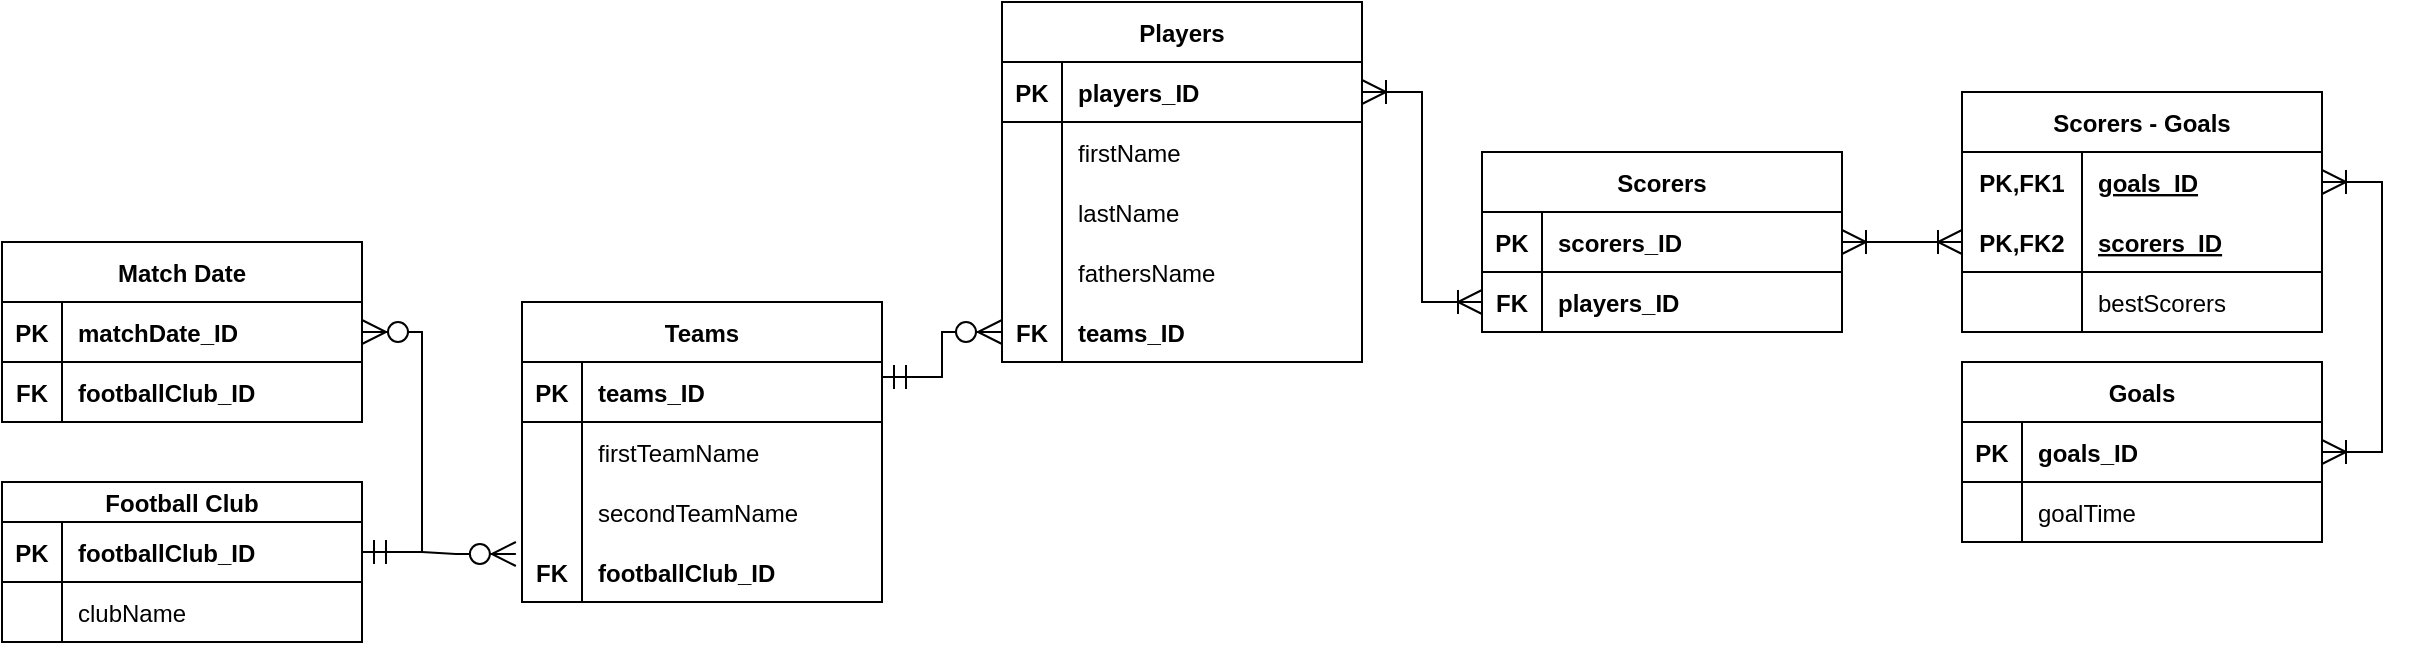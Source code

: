 <mxfile version="20.6.0" type="github"><diagram id="EV6hsyxgSp7tUMerXmTY" name="Страница 1"><mxGraphModel dx="2723" dy="1051" grid="1" gridSize="10" guides="1" tooltips="1" connect="1" arrows="1" fold="1" page="1" pageScale="1" pageWidth="827" pageHeight="1169" math="0" shadow="0"><root><mxCell id="0"/><mxCell id="1" parent="0"/><mxCell id="KYrcupEE929j8TbZMAt7-2" value="Football Club" style="shape=table;startSize=20;container=1;collapsible=1;childLayout=tableLayout;fixedRows=1;rowLines=0;fontStyle=1;align=center;resizeLast=1;" vertex="1" parent="1"><mxGeometry x="-780" y="260" width="180" height="80" as="geometry"/></mxCell><mxCell id="KYrcupEE929j8TbZMAt7-3" value="" style="shape=tableRow;horizontal=0;startSize=0;swimlaneHead=0;swimlaneBody=0;fillColor=none;collapsible=0;dropTarget=0;points=[[0,0.5],[1,0.5]];portConstraint=eastwest;top=0;left=0;right=0;bottom=1;" vertex="1" parent="KYrcupEE929j8TbZMAt7-2"><mxGeometry y="20" width="180" height="30" as="geometry"/></mxCell><mxCell id="KYrcupEE929j8TbZMAt7-4" value="PK" style="shape=partialRectangle;connectable=0;fillColor=none;top=0;left=0;bottom=0;right=0;fontStyle=1;overflow=hidden;" vertex="1" parent="KYrcupEE929j8TbZMAt7-3"><mxGeometry width="30" height="30" as="geometry"><mxRectangle width="30" height="30" as="alternateBounds"/></mxGeometry></mxCell><mxCell id="KYrcupEE929j8TbZMAt7-5" value="footballClub_ID" style="shape=partialRectangle;connectable=0;fillColor=none;top=0;left=0;bottom=0;right=0;align=left;spacingLeft=6;fontStyle=1;overflow=hidden;" vertex="1" parent="KYrcupEE929j8TbZMAt7-3"><mxGeometry x="30" width="150" height="30" as="geometry"><mxRectangle width="150" height="30" as="alternateBounds"/></mxGeometry></mxCell><mxCell id="KYrcupEE929j8TbZMAt7-6" value="" style="shape=tableRow;horizontal=0;startSize=0;swimlaneHead=0;swimlaneBody=0;fillColor=none;collapsible=0;dropTarget=0;points=[[0,0.5],[1,0.5]];portConstraint=eastwest;top=0;left=0;right=0;bottom=0;" vertex="1" parent="KYrcupEE929j8TbZMAt7-2"><mxGeometry y="50" width="180" height="30" as="geometry"/></mxCell><mxCell id="KYrcupEE929j8TbZMAt7-7" value="" style="shape=partialRectangle;connectable=0;fillColor=none;top=0;left=0;bottom=0;right=0;editable=1;overflow=hidden;" vertex="1" parent="KYrcupEE929j8TbZMAt7-6"><mxGeometry width="30" height="30" as="geometry"><mxRectangle width="30" height="30" as="alternateBounds"/></mxGeometry></mxCell><mxCell id="KYrcupEE929j8TbZMAt7-8" value="clubName" style="shape=partialRectangle;connectable=0;fillColor=none;top=0;left=0;bottom=0;right=0;align=left;spacingLeft=6;overflow=hidden;" vertex="1" parent="KYrcupEE929j8TbZMAt7-6"><mxGeometry x="30" width="150" height="30" as="geometry"><mxRectangle width="150" height="30" as="alternateBounds"/></mxGeometry></mxCell><mxCell id="KYrcupEE929j8TbZMAt7-15" value="Players" style="shape=table;startSize=30;container=1;collapsible=1;childLayout=tableLayout;fixedRows=1;rowLines=0;fontStyle=1;align=center;resizeLast=1;" vertex="1" parent="1"><mxGeometry x="-280" y="20" width="180" height="180" as="geometry"/></mxCell><mxCell id="KYrcupEE929j8TbZMAt7-16" value="" style="shape=tableRow;horizontal=0;startSize=0;swimlaneHead=0;swimlaneBody=0;fillColor=none;collapsible=0;dropTarget=0;points=[[0,0.5],[1,0.5]];portConstraint=eastwest;top=0;left=0;right=0;bottom=1;" vertex="1" parent="KYrcupEE929j8TbZMAt7-15"><mxGeometry y="30" width="180" height="30" as="geometry"/></mxCell><mxCell id="KYrcupEE929j8TbZMAt7-17" value="PK" style="shape=partialRectangle;connectable=0;fillColor=none;top=0;left=0;bottom=0;right=0;fontStyle=1;overflow=hidden;" vertex="1" parent="KYrcupEE929j8TbZMAt7-16"><mxGeometry width="30" height="30" as="geometry"><mxRectangle width="30" height="30" as="alternateBounds"/></mxGeometry></mxCell><mxCell id="KYrcupEE929j8TbZMAt7-18" value="players_ID" style="shape=partialRectangle;connectable=0;fillColor=none;top=0;left=0;bottom=0;right=0;align=left;spacingLeft=6;fontStyle=1;overflow=hidden;" vertex="1" parent="KYrcupEE929j8TbZMAt7-16"><mxGeometry x="30" width="150" height="30" as="geometry"><mxRectangle width="150" height="30" as="alternateBounds"/></mxGeometry></mxCell><mxCell id="KYrcupEE929j8TbZMAt7-19" value="" style="shape=tableRow;horizontal=0;startSize=0;swimlaneHead=0;swimlaneBody=0;fillColor=none;collapsible=0;dropTarget=0;points=[[0,0.5],[1,0.5]];portConstraint=eastwest;top=0;left=0;right=0;bottom=0;" vertex="1" parent="KYrcupEE929j8TbZMAt7-15"><mxGeometry y="60" width="180" height="30" as="geometry"/></mxCell><mxCell id="KYrcupEE929j8TbZMAt7-20" value="" style="shape=partialRectangle;connectable=0;fillColor=none;top=0;left=0;bottom=0;right=0;editable=1;overflow=hidden;" vertex="1" parent="KYrcupEE929j8TbZMAt7-19"><mxGeometry width="30" height="30" as="geometry"><mxRectangle width="30" height="30" as="alternateBounds"/></mxGeometry></mxCell><mxCell id="KYrcupEE929j8TbZMAt7-21" value="firstName" style="shape=partialRectangle;connectable=0;fillColor=none;top=0;left=0;bottom=0;right=0;align=left;spacingLeft=6;overflow=hidden;" vertex="1" parent="KYrcupEE929j8TbZMAt7-19"><mxGeometry x="30" width="150" height="30" as="geometry"><mxRectangle width="150" height="30" as="alternateBounds"/></mxGeometry></mxCell><mxCell id="KYrcupEE929j8TbZMAt7-22" value="" style="shape=tableRow;horizontal=0;startSize=0;swimlaneHead=0;swimlaneBody=0;fillColor=none;collapsible=0;dropTarget=0;points=[[0,0.5],[1,0.5]];portConstraint=eastwest;top=0;left=0;right=0;bottom=0;" vertex="1" parent="KYrcupEE929j8TbZMAt7-15"><mxGeometry y="90" width="180" height="30" as="geometry"/></mxCell><mxCell id="KYrcupEE929j8TbZMAt7-23" value="" style="shape=partialRectangle;connectable=0;fillColor=none;top=0;left=0;bottom=0;right=0;editable=1;overflow=hidden;" vertex="1" parent="KYrcupEE929j8TbZMAt7-22"><mxGeometry width="30" height="30" as="geometry"><mxRectangle width="30" height="30" as="alternateBounds"/></mxGeometry></mxCell><mxCell id="KYrcupEE929j8TbZMAt7-24" value="lastName" style="shape=partialRectangle;connectable=0;fillColor=none;top=0;left=0;bottom=0;right=0;align=left;spacingLeft=6;overflow=hidden;" vertex="1" parent="KYrcupEE929j8TbZMAt7-22"><mxGeometry x="30" width="150" height="30" as="geometry"><mxRectangle width="150" height="30" as="alternateBounds"/></mxGeometry></mxCell><mxCell id="KYrcupEE929j8TbZMAt7-25" value="" style="shape=tableRow;horizontal=0;startSize=0;swimlaneHead=0;swimlaneBody=0;fillColor=none;collapsible=0;dropTarget=0;points=[[0,0.5],[1,0.5]];portConstraint=eastwest;top=0;left=0;right=0;bottom=0;" vertex="1" parent="KYrcupEE929j8TbZMAt7-15"><mxGeometry y="120" width="180" height="30" as="geometry"/></mxCell><mxCell id="KYrcupEE929j8TbZMAt7-26" value="" style="shape=partialRectangle;connectable=0;fillColor=none;top=0;left=0;bottom=0;right=0;editable=1;overflow=hidden;" vertex="1" parent="KYrcupEE929j8TbZMAt7-25"><mxGeometry width="30" height="30" as="geometry"><mxRectangle width="30" height="30" as="alternateBounds"/></mxGeometry></mxCell><mxCell id="KYrcupEE929j8TbZMAt7-27" value="fathersName" style="shape=partialRectangle;connectable=0;fillColor=none;top=0;left=0;bottom=0;right=0;align=left;spacingLeft=6;overflow=hidden;" vertex="1" parent="KYrcupEE929j8TbZMAt7-25"><mxGeometry x="30" width="150" height="30" as="geometry"><mxRectangle width="150" height="30" as="alternateBounds"/></mxGeometry></mxCell><mxCell id="KYrcupEE929j8TbZMAt7-80" value="" style="shape=tableRow;horizontal=0;startSize=0;swimlaneHead=0;swimlaneBody=0;fillColor=none;collapsible=0;dropTarget=0;points=[[0,0.5],[1,0.5]];portConstraint=eastwest;top=0;left=0;right=0;bottom=0;" vertex="1" parent="KYrcupEE929j8TbZMAt7-15"><mxGeometry y="150" width="180" height="30" as="geometry"/></mxCell><mxCell id="KYrcupEE929j8TbZMAt7-81" value="FK" style="shape=partialRectangle;connectable=0;fillColor=none;top=0;left=0;bottom=0;right=0;editable=1;overflow=hidden;fontStyle=1" vertex="1" parent="KYrcupEE929j8TbZMAt7-80"><mxGeometry width="30" height="30" as="geometry"><mxRectangle width="30" height="30" as="alternateBounds"/></mxGeometry></mxCell><mxCell id="KYrcupEE929j8TbZMAt7-82" value="teams_ID" style="shape=partialRectangle;connectable=0;fillColor=none;top=0;left=0;bottom=0;right=0;align=left;spacingLeft=6;overflow=hidden;fontStyle=1" vertex="1" parent="KYrcupEE929j8TbZMAt7-80"><mxGeometry x="30" width="150" height="30" as="geometry"><mxRectangle width="150" height="30" as="alternateBounds"/></mxGeometry></mxCell><mxCell id="KYrcupEE929j8TbZMAt7-28" value="Teams" style="shape=table;startSize=30;container=1;collapsible=1;childLayout=tableLayout;fixedRows=1;rowLines=0;fontStyle=1;align=center;resizeLast=1;" vertex="1" parent="1"><mxGeometry x="-520" y="170" width="180" height="150" as="geometry"/></mxCell><mxCell id="KYrcupEE929j8TbZMAt7-29" value="" style="shape=tableRow;horizontal=0;startSize=0;swimlaneHead=0;swimlaneBody=0;fillColor=none;collapsible=0;dropTarget=0;points=[[0,0.5],[1,0.5]];portConstraint=eastwest;top=0;left=0;right=0;bottom=1;" vertex="1" parent="KYrcupEE929j8TbZMAt7-28"><mxGeometry y="30" width="180" height="30" as="geometry"/></mxCell><mxCell id="KYrcupEE929j8TbZMAt7-30" value="PK" style="shape=partialRectangle;connectable=0;fillColor=none;top=0;left=0;bottom=0;right=0;fontStyle=1;overflow=hidden;" vertex="1" parent="KYrcupEE929j8TbZMAt7-29"><mxGeometry width="30" height="30" as="geometry"><mxRectangle width="30" height="30" as="alternateBounds"/></mxGeometry></mxCell><mxCell id="KYrcupEE929j8TbZMAt7-31" value="teams_ID" style="shape=partialRectangle;connectable=0;fillColor=none;top=0;left=0;bottom=0;right=0;align=left;spacingLeft=6;fontStyle=1;overflow=hidden;" vertex="1" parent="KYrcupEE929j8TbZMAt7-29"><mxGeometry x="30" width="150" height="30" as="geometry"><mxRectangle width="150" height="30" as="alternateBounds"/></mxGeometry></mxCell><mxCell id="KYrcupEE929j8TbZMAt7-32" value="" style="shape=tableRow;horizontal=0;startSize=0;swimlaneHead=0;swimlaneBody=0;fillColor=none;collapsible=0;dropTarget=0;points=[[0,0.5],[1,0.5]];portConstraint=eastwest;top=0;left=0;right=0;bottom=0;" vertex="1" parent="KYrcupEE929j8TbZMAt7-28"><mxGeometry y="60" width="180" height="30" as="geometry"/></mxCell><mxCell id="KYrcupEE929j8TbZMAt7-33" value="" style="shape=partialRectangle;connectable=0;fillColor=none;top=0;left=0;bottom=0;right=0;editable=1;overflow=hidden;" vertex="1" parent="KYrcupEE929j8TbZMAt7-32"><mxGeometry width="30" height="30" as="geometry"><mxRectangle width="30" height="30" as="alternateBounds"/></mxGeometry></mxCell><mxCell id="KYrcupEE929j8TbZMAt7-34" value="firstTeamName" style="shape=partialRectangle;connectable=0;fillColor=none;top=0;left=0;bottom=0;right=0;align=left;spacingLeft=6;overflow=hidden;" vertex="1" parent="KYrcupEE929j8TbZMAt7-32"><mxGeometry x="30" width="150" height="30" as="geometry"><mxRectangle width="150" height="30" as="alternateBounds"/></mxGeometry></mxCell><mxCell id="KYrcupEE929j8TbZMAt7-35" value="" style="shape=tableRow;horizontal=0;startSize=0;swimlaneHead=0;swimlaneBody=0;fillColor=none;collapsible=0;dropTarget=0;points=[[0,0.5],[1,0.5]];portConstraint=eastwest;top=0;left=0;right=0;bottom=0;" vertex="1" parent="KYrcupEE929j8TbZMAt7-28"><mxGeometry y="90" width="180" height="30" as="geometry"/></mxCell><mxCell id="KYrcupEE929j8TbZMAt7-36" value="" style="shape=partialRectangle;connectable=0;fillColor=none;top=0;left=0;bottom=0;right=0;editable=1;overflow=hidden;" vertex="1" parent="KYrcupEE929j8TbZMAt7-35"><mxGeometry width="30" height="30" as="geometry"><mxRectangle width="30" height="30" as="alternateBounds"/></mxGeometry></mxCell><mxCell id="KYrcupEE929j8TbZMAt7-37" value="secondTeamName" style="shape=partialRectangle;connectable=0;fillColor=none;top=0;left=0;bottom=0;right=0;align=left;spacingLeft=6;overflow=hidden;" vertex="1" parent="KYrcupEE929j8TbZMAt7-35"><mxGeometry x="30" width="150" height="30" as="geometry"><mxRectangle width="150" height="30" as="alternateBounds"/></mxGeometry></mxCell><mxCell id="KYrcupEE929j8TbZMAt7-108" value="" style="shape=tableRow;horizontal=0;startSize=0;swimlaneHead=0;swimlaneBody=0;fillColor=none;collapsible=0;dropTarget=0;points=[[0,0.5],[1,0.5]];portConstraint=eastwest;top=0;left=0;right=0;bottom=0;" vertex="1" parent="KYrcupEE929j8TbZMAt7-28"><mxGeometry y="120" width="180" height="30" as="geometry"/></mxCell><mxCell id="KYrcupEE929j8TbZMAt7-109" value="FK" style="shape=partialRectangle;connectable=0;fillColor=none;top=0;left=0;bottom=0;right=0;editable=1;overflow=hidden;fontStyle=1" vertex="1" parent="KYrcupEE929j8TbZMAt7-108"><mxGeometry width="30" height="30" as="geometry"><mxRectangle width="30" height="30" as="alternateBounds"/></mxGeometry></mxCell><mxCell id="KYrcupEE929j8TbZMAt7-110" value="footballClub_ID" style="shape=partialRectangle;connectable=0;fillColor=none;top=0;left=0;bottom=0;right=0;align=left;spacingLeft=6;overflow=hidden;fontStyle=1" vertex="1" parent="KYrcupEE929j8TbZMAt7-108"><mxGeometry x="30" width="150" height="30" as="geometry"><mxRectangle width="150" height="30" as="alternateBounds"/></mxGeometry></mxCell><mxCell id="KYrcupEE929j8TbZMAt7-41" value="Goals" style="shape=table;startSize=30;container=1;collapsible=1;childLayout=tableLayout;fixedRows=1;rowLines=0;fontStyle=1;align=center;resizeLast=1;" vertex="1" parent="1"><mxGeometry x="200" y="200" width="180" height="90" as="geometry"/></mxCell><mxCell id="KYrcupEE929j8TbZMAt7-42" value="" style="shape=tableRow;horizontal=0;startSize=0;swimlaneHead=0;swimlaneBody=0;fillColor=none;collapsible=0;dropTarget=0;points=[[0,0.5],[1,0.5]];portConstraint=eastwest;top=0;left=0;right=0;bottom=1;" vertex="1" parent="KYrcupEE929j8TbZMAt7-41"><mxGeometry y="30" width="180" height="30" as="geometry"/></mxCell><mxCell id="KYrcupEE929j8TbZMAt7-43" value="PK" style="shape=partialRectangle;connectable=0;fillColor=none;top=0;left=0;bottom=0;right=0;fontStyle=1;overflow=hidden;" vertex="1" parent="KYrcupEE929j8TbZMAt7-42"><mxGeometry width="30" height="30" as="geometry"><mxRectangle width="30" height="30" as="alternateBounds"/></mxGeometry></mxCell><mxCell id="KYrcupEE929j8TbZMAt7-44" value="goals_ID" style="shape=partialRectangle;connectable=0;fillColor=none;top=0;left=0;bottom=0;right=0;align=left;spacingLeft=6;fontStyle=1;overflow=hidden;" vertex="1" parent="KYrcupEE929j8TbZMAt7-42"><mxGeometry x="30" width="150" height="30" as="geometry"><mxRectangle width="150" height="30" as="alternateBounds"/></mxGeometry></mxCell><mxCell id="KYrcupEE929j8TbZMAt7-45" value="" style="shape=tableRow;horizontal=0;startSize=0;swimlaneHead=0;swimlaneBody=0;fillColor=none;collapsible=0;dropTarget=0;points=[[0,0.5],[1,0.5]];portConstraint=eastwest;top=0;left=0;right=0;bottom=0;" vertex="1" parent="KYrcupEE929j8TbZMAt7-41"><mxGeometry y="60" width="180" height="30" as="geometry"/></mxCell><mxCell id="KYrcupEE929j8TbZMAt7-46" value="" style="shape=partialRectangle;connectable=0;fillColor=none;top=0;left=0;bottom=0;right=0;editable=1;overflow=hidden;" vertex="1" parent="KYrcupEE929j8TbZMAt7-45"><mxGeometry width="30" height="30" as="geometry"><mxRectangle width="30" height="30" as="alternateBounds"/></mxGeometry></mxCell><mxCell id="KYrcupEE929j8TbZMAt7-47" value="goalTime" style="shape=partialRectangle;connectable=0;fillColor=none;top=0;left=0;bottom=0;right=0;align=left;spacingLeft=6;overflow=hidden;" vertex="1" parent="KYrcupEE929j8TbZMAt7-45"><mxGeometry x="30" width="150" height="30" as="geometry"><mxRectangle width="150" height="30" as="alternateBounds"/></mxGeometry></mxCell><mxCell id="KYrcupEE929j8TbZMAt7-54" value="Match Date" style="shape=table;startSize=30;container=1;collapsible=1;childLayout=tableLayout;fixedRows=1;rowLines=0;fontStyle=1;align=center;resizeLast=1;" vertex="1" parent="1"><mxGeometry x="-780" y="140" width="180" height="90" as="geometry"/></mxCell><mxCell id="KYrcupEE929j8TbZMAt7-55" value="" style="shape=tableRow;horizontal=0;startSize=0;swimlaneHead=0;swimlaneBody=0;fillColor=none;collapsible=0;dropTarget=0;points=[[0,0.5],[1,0.5]];portConstraint=eastwest;top=0;left=0;right=0;bottom=1;" vertex="1" parent="KYrcupEE929j8TbZMAt7-54"><mxGeometry y="30" width="180" height="30" as="geometry"/></mxCell><mxCell id="KYrcupEE929j8TbZMAt7-56" value="PK" style="shape=partialRectangle;connectable=0;fillColor=none;top=0;left=0;bottom=0;right=0;fontStyle=1;overflow=hidden;" vertex="1" parent="KYrcupEE929j8TbZMAt7-55"><mxGeometry width="30" height="30" as="geometry"><mxRectangle width="30" height="30" as="alternateBounds"/></mxGeometry></mxCell><mxCell id="KYrcupEE929j8TbZMAt7-57" value="matchDate_ID" style="shape=partialRectangle;connectable=0;fillColor=none;top=0;left=0;bottom=0;right=0;align=left;spacingLeft=6;fontStyle=1;overflow=hidden;" vertex="1" parent="KYrcupEE929j8TbZMAt7-55"><mxGeometry x="30" width="150" height="30" as="geometry"><mxRectangle width="150" height="30" as="alternateBounds"/></mxGeometry></mxCell><mxCell id="KYrcupEE929j8TbZMAt7-58" value="" style="shape=tableRow;horizontal=0;startSize=0;swimlaneHead=0;swimlaneBody=0;fillColor=none;collapsible=0;dropTarget=0;points=[[0,0.5],[1,0.5]];portConstraint=eastwest;top=0;left=0;right=0;bottom=0;" vertex="1" parent="KYrcupEE929j8TbZMAt7-54"><mxGeometry y="60" width="180" height="30" as="geometry"/></mxCell><mxCell id="KYrcupEE929j8TbZMAt7-59" value="FK" style="shape=partialRectangle;connectable=0;fillColor=none;top=0;left=0;bottom=0;right=0;editable=1;overflow=hidden;fontStyle=1" vertex="1" parent="KYrcupEE929j8TbZMAt7-58"><mxGeometry width="30" height="30" as="geometry"><mxRectangle width="30" height="30" as="alternateBounds"/></mxGeometry></mxCell><mxCell id="KYrcupEE929j8TbZMAt7-60" value="footballClub_ID" style="shape=partialRectangle;connectable=0;fillColor=none;top=0;left=0;bottom=0;right=0;align=left;spacingLeft=6;overflow=hidden;fontStyle=1" vertex="1" parent="KYrcupEE929j8TbZMAt7-58"><mxGeometry x="30" width="150" height="30" as="geometry"><mxRectangle width="150" height="30" as="alternateBounds"/></mxGeometry></mxCell><mxCell id="KYrcupEE929j8TbZMAt7-67" value="Scorers" style="shape=table;startSize=30;container=1;collapsible=1;childLayout=tableLayout;fixedRows=1;rowLines=0;fontStyle=1;align=center;resizeLast=1;" vertex="1" parent="1"><mxGeometry x="-40" y="95" width="180" height="90" as="geometry"/></mxCell><mxCell id="KYrcupEE929j8TbZMAt7-68" value="" style="shape=tableRow;horizontal=0;startSize=0;swimlaneHead=0;swimlaneBody=0;fillColor=none;collapsible=0;dropTarget=0;points=[[0,0.5],[1,0.5]];portConstraint=eastwest;top=0;left=0;right=0;bottom=1;" vertex="1" parent="KYrcupEE929j8TbZMAt7-67"><mxGeometry y="30" width="180" height="30" as="geometry"/></mxCell><mxCell id="KYrcupEE929j8TbZMAt7-69" value="PK" style="shape=partialRectangle;connectable=0;fillColor=none;top=0;left=0;bottom=0;right=0;fontStyle=1;overflow=hidden;" vertex="1" parent="KYrcupEE929j8TbZMAt7-68"><mxGeometry width="30" height="30" as="geometry"><mxRectangle width="30" height="30" as="alternateBounds"/></mxGeometry></mxCell><mxCell id="KYrcupEE929j8TbZMAt7-70" value="scorers_ID" style="shape=partialRectangle;connectable=0;fillColor=none;top=0;left=0;bottom=0;right=0;align=left;spacingLeft=6;fontStyle=1;overflow=hidden;" vertex="1" parent="KYrcupEE929j8TbZMAt7-68"><mxGeometry x="30" width="150" height="30" as="geometry"><mxRectangle width="150" height="30" as="alternateBounds"/></mxGeometry></mxCell><mxCell id="KYrcupEE929j8TbZMAt7-71" value="" style="shape=tableRow;horizontal=0;startSize=0;swimlaneHead=0;swimlaneBody=0;fillColor=none;collapsible=0;dropTarget=0;points=[[0,0.5],[1,0.5]];portConstraint=eastwest;top=0;left=0;right=0;bottom=0;" vertex="1" parent="KYrcupEE929j8TbZMAt7-67"><mxGeometry y="60" width="180" height="30" as="geometry"/></mxCell><mxCell id="KYrcupEE929j8TbZMAt7-72" value="FK" style="shape=partialRectangle;connectable=0;fillColor=none;top=0;left=0;bottom=0;right=0;editable=1;overflow=hidden;fontStyle=1" vertex="1" parent="KYrcupEE929j8TbZMAt7-71"><mxGeometry width="30" height="30" as="geometry"><mxRectangle width="30" height="30" as="alternateBounds"/></mxGeometry></mxCell><mxCell id="KYrcupEE929j8TbZMAt7-73" value="players_ID" style="shape=partialRectangle;connectable=0;fillColor=none;top=0;left=0;bottom=0;right=0;align=left;spacingLeft=6;overflow=hidden;fontStyle=1" vertex="1" parent="KYrcupEE929j8TbZMAt7-71"><mxGeometry x="30" width="150" height="30" as="geometry"><mxRectangle width="150" height="30" as="alternateBounds"/></mxGeometry></mxCell><mxCell id="KYrcupEE929j8TbZMAt7-111" value="" style="edgeStyle=entityRelationEdgeStyle;fontSize=12;html=1;endArrow=ERzeroToMany;startArrow=ERmandOne;rounded=0;endSize=10;startSize=10;exitX=1;exitY=0.25;exitDx=0;exitDy=0;" edge="1" parent="1" source="KYrcupEE929j8TbZMAt7-28" target="KYrcupEE929j8TbZMAt7-80"><mxGeometry width="100" height="100" relative="1" as="geometry"><mxPoint x="240" y="320" as="sourcePoint"/><mxPoint x="240" y="550" as="targetPoint"/></mxGeometry></mxCell><mxCell id="KYrcupEE929j8TbZMAt7-113" value="" style="edgeStyle=entityRelationEdgeStyle;fontSize=12;html=1;endArrow=ERzeroToMany;startArrow=ERmandOne;rounded=0;endSize=10;startSize=10;entryX=-0.017;entryY=0.2;entryDx=0;entryDy=0;exitX=1;exitY=0.5;exitDx=0;exitDy=0;entryPerimeter=0;" edge="1" parent="1" source="KYrcupEE929j8TbZMAt7-3" target="KYrcupEE929j8TbZMAt7-108"><mxGeometry width="100" height="100" relative="1" as="geometry"><mxPoint x="20" y="55" as="sourcePoint"/><mxPoint x="10" y="360" as="targetPoint"/></mxGeometry></mxCell><mxCell id="KYrcupEE929j8TbZMAt7-125" value="Scorers - Goals" style="shape=table;startSize=30;container=1;collapsible=1;childLayout=tableLayout;fixedRows=1;rowLines=0;fontStyle=1;align=center;resizeLast=1;" vertex="1" parent="1"><mxGeometry x="200" y="65" width="180" height="120" as="geometry"/></mxCell><mxCell id="KYrcupEE929j8TbZMAt7-126" value="" style="shape=tableRow;horizontal=0;startSize=0;swimlaneHead=0;swimlaneBody=0;fillColor=none;collapsible=0;dropTarget=0;points=[[0,0.5],[1,0.5]];portConstraint=eastwest;top=0;left=0;right=0;bottom=0;" vertex="1" parent="KYrcupEE929j8TbZMAt7-125"><mxGeometry y="30" width="180" height="30" as="geometry"/></mxCell><mxCell id="KYrcupEE929j8TbZMAt7-127" value="PK,FK1" style="shape=partialRectangle;connectable=0;fillColor=none;top=0;left=0;bottom=0;right=0;fontStyle=1;overflow=hidden;" vertex="1" parent="KYrcupEE929j8TbZMAt7-126"><mxGeometry width="60" height="30" as="geometry"><mxRectangle width="60" height="30" as="alternateBounds"/></mxGeometry></mxCell><mxCell id="KYrcupEE929j8TbZMAt7-128" value="goals_ID" style="shape=partialRectangle;connectable=0;fillColor=none;top=0;left=0;bottom=0;right=0;align=left;spacingLeft=6;fontStyle=5;overflow=hidden;" vertex="1" parent="KYrcupEE929j8TbZMAt7-126"><mxGeometry x="60" width="120" height="30" as="geometry"><mxRectangle width="120" height="30" as="alternateBounds"/></mxGeometry></mxCell><mxCell id="KYrcupEE929j8TbZMAt7-129" value="" style="shape=tableRow;horizontal=0;startSize=0;swimlaneHead=0;swimlaneBody=0;fillColor=none;collapsible=0;dropTarget=0;points=[[0,0.5],[1,0.5]];portConstraint=eastwest;top=0;left=0;right=0;bottom=1;" vertex="1" parent="KYrcupEE929j8TbZMAt7-125"><mxGeometry y="60" width="180" height="30" as="geometry"/></mxCell><mxCell id="KYrcupEE929j8TbZMAt7-130" value="PK,FK2" style="shape=partialRectangle;connectable=0;fillColor=none;top=0;left=0;bottom=0;right=0;fontStyle=1;overflow=hidden;" vertex="1" parent="KYrcupEE929j8TbZMAt7-129"><mxGeometry width="60" height="30" as="geometry"><mxRectangle width="60" height="30" as="alternateBounds"/></mxGeometry></mxCell><mxCell id="KYrcupEE929j8TbZMAt7-131" value="scorers_ID" style="shape=partialRectangle;connectable=0;fillColor=none;top=0;left=0;bottom=0;right=0;align=left;spacingLeft=6;fontStyle=5;overflow=hidden;" vertex="1" parent="KYrcupEE929j8TbZMAt7-129"><mxGeometry x="60" width="120" height="30" as="geometry"><mxRectangle width="120" height="30" as="alternateBounds"/></mxGeometry></mxCell><mxCell id="KYrcupEE929j8TbZMAt7-132" value="" style="shape=tableRow;horizontal=0;startSize=0;swimlaneHead=0;swimlaneBody=0;fillColor=none;collapsible=0;dropTarget=0;points=[[0,0.5],[1,0.5]];portConstraint=eastwest;top=0;left=0;right=0;bottom=0;" vertex="1" parent="KYrcupEE929j8TbZMAt7-125"><mxGeometry y="90" width="180" height="30" as="geometry"/></mxCell><mxCell id="KYrcupEE929j8TbZMAt7-133" value="" style="shape=partialRectangle;connectable=0;fillColor=none;top=0;left=0;bottom=0;right=0;editable=1;overflow=hidden;" vertex="1" parent="KYrcupEE929j8TbZMAt7-132"><mxGeometry width="60" height="30" as="geometry"><mxRectangle width="60" height="30" as="alternateBounds"/></mxGeometry></mxCell><mxCell id="KYrcupEE929j8TbZMAt7-134" value="bestScorers" style="shape=partialRectangle;connectable=0;fillColor=none;top=0;left=0;bottom=0;right=0;align=left;spacingLeft=6;overflow=hidden;" vertex="1" parent="KYrcupEE929j8TbZMAt7-132"><mxGeometry x="60" width="120" height="30" as="geometry"><mxRectangle width="120" height="30" as="alternateBounds"/></mxGeometry></mxCell><mxCell id="KYrcupEE929j8TbZMAt7-138" value="" style="edgeStyle=entityRelationEdgeStyle;fontSize=12;html=1;endArrow=ERoneToMany;startArrow=ERoneToMany;rounded=0;startSize=10;endSize=10;exitX=1;exitY=0.5;exitDx=0;exitDy=0;" edge="1" parent="1" source="KYrcupEE929j8TbZMAt7-16" target="KYrcupEE929j8TbZMAt7-71"><mxGeometry width="100" height="100" relative="1" as="geometry"><mxPoint x="80" y="320" as="sourcePoint"/><mxPoint x="180" y="220" as="targetPoint"/></mxGeometry></mxCell><mxCell id="KYrcupEE929j8TbZMAt7-139" value="" style="edgeStyle=entityRelationEdgeStyle;fontSize=12;html=1;endArrow=ERoneToMany;startArrow=ERoneToMany;rounded=0;startSize=10;endSize=10;exitX=1;exitY=0.5;exitDx=0;exitDy=0;entryX=0;entryY=0.5;entryDx=0;entryDy=0;" edge="1" parent="1" source="KYrcupEE929j8TbZMAt7-68" target="KYrcupEE929j8TbZMAt7-129"><mxGeometry width="100" height="100" relative="1" as="geometry"><mxPoint x="80" y="320" as="sourcePoint"/><mxPoint x="180" y="220" as="targetPoint"/></mxGeometry></mxCell><mxCell id="KYrcupEE929j8TbZMAt7-141" value="" style="edgeStyle=entityRelationEdgeStyle;fontSize=12;html=1;endArrow=ERoneToMany;startArrow=ERoneToMany;rounded=0;startSize=10;endSize=10;entryX=1;entryY=0.5;entryDx=0;entryDy=0;" edge="1" parent="1" source="KYrcupEE929j8TbZMAt7-42" target="KYrcupEE929j8TbZMAt7-126"><mxGeometry width="100" height="100" relative="1" as="geometry"><mxPoint x="80" y="320" as="sourcePoint"/><mxPoint x="180" y="220" as="targetPoint"/></mxGeometry></mxCell><mxCell id="KYrcupEE929j8TbZMAt7-144" value="" style="edgeStyle=entityRelationEdgeStyle;fontSize=12;html=1;endArrow=ERzeroToMany;startArrow=ERmandOne;rounded=0;startSize=10;endSize=10;exitX=1;exitY=0.5;exitDx=0;exitDy=0;entryX=1;entryY=0.5;entryDx=0;entryDy=0;" edge="1" parent="1" source="KYrcupEE929j8TbZMAt7-3" target="KYrcupEE929j8TbZMAt7-55"><mxGeometry width="100" height="100" relative="1" as="geometry"><mxPoint x="-570" y="330" as="sourcePoint"/><mxPoint x="-470" y="230" as="targetPoint"/></mxGeometry></mxCell></root></mxGraphModel></diagram></mxfile>